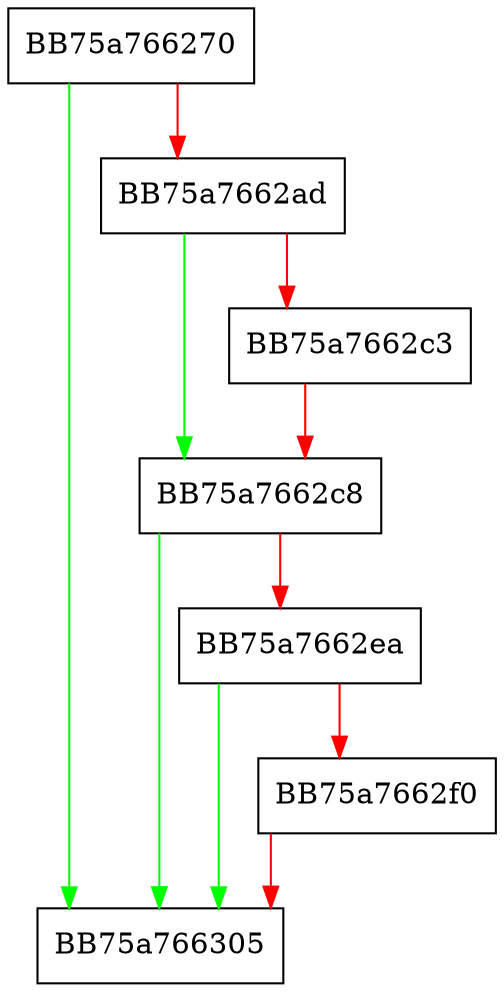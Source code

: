 digraph OnSetExtensions {
  node [shape="box"];
  graph [splines=ortho];
  BB75a766270 -> BB75a766305 [color="green"];
  BB75a766270 -> BB75a7662ad [color="red"];
  BB75a7662ad -> BB75a7662c8 [color="green"];
  BB75a7662ad -> BB75a7662c3 [color="red"];
  BB75a7662c3 -> BB75a7662c8 [color="red"];
  BB75a7662c8 -> BB75a766305 [color="green"];
  BB75a7662c8 -> BB75a7662ea [color="red"];
  BB75a7662ea -> BB75a766305 [color="green"];
  BB75a7662ea -> BB75a7662f0 [color="red"];
  BB75a7662f0 -> BB75a766305 [color="red"];
}